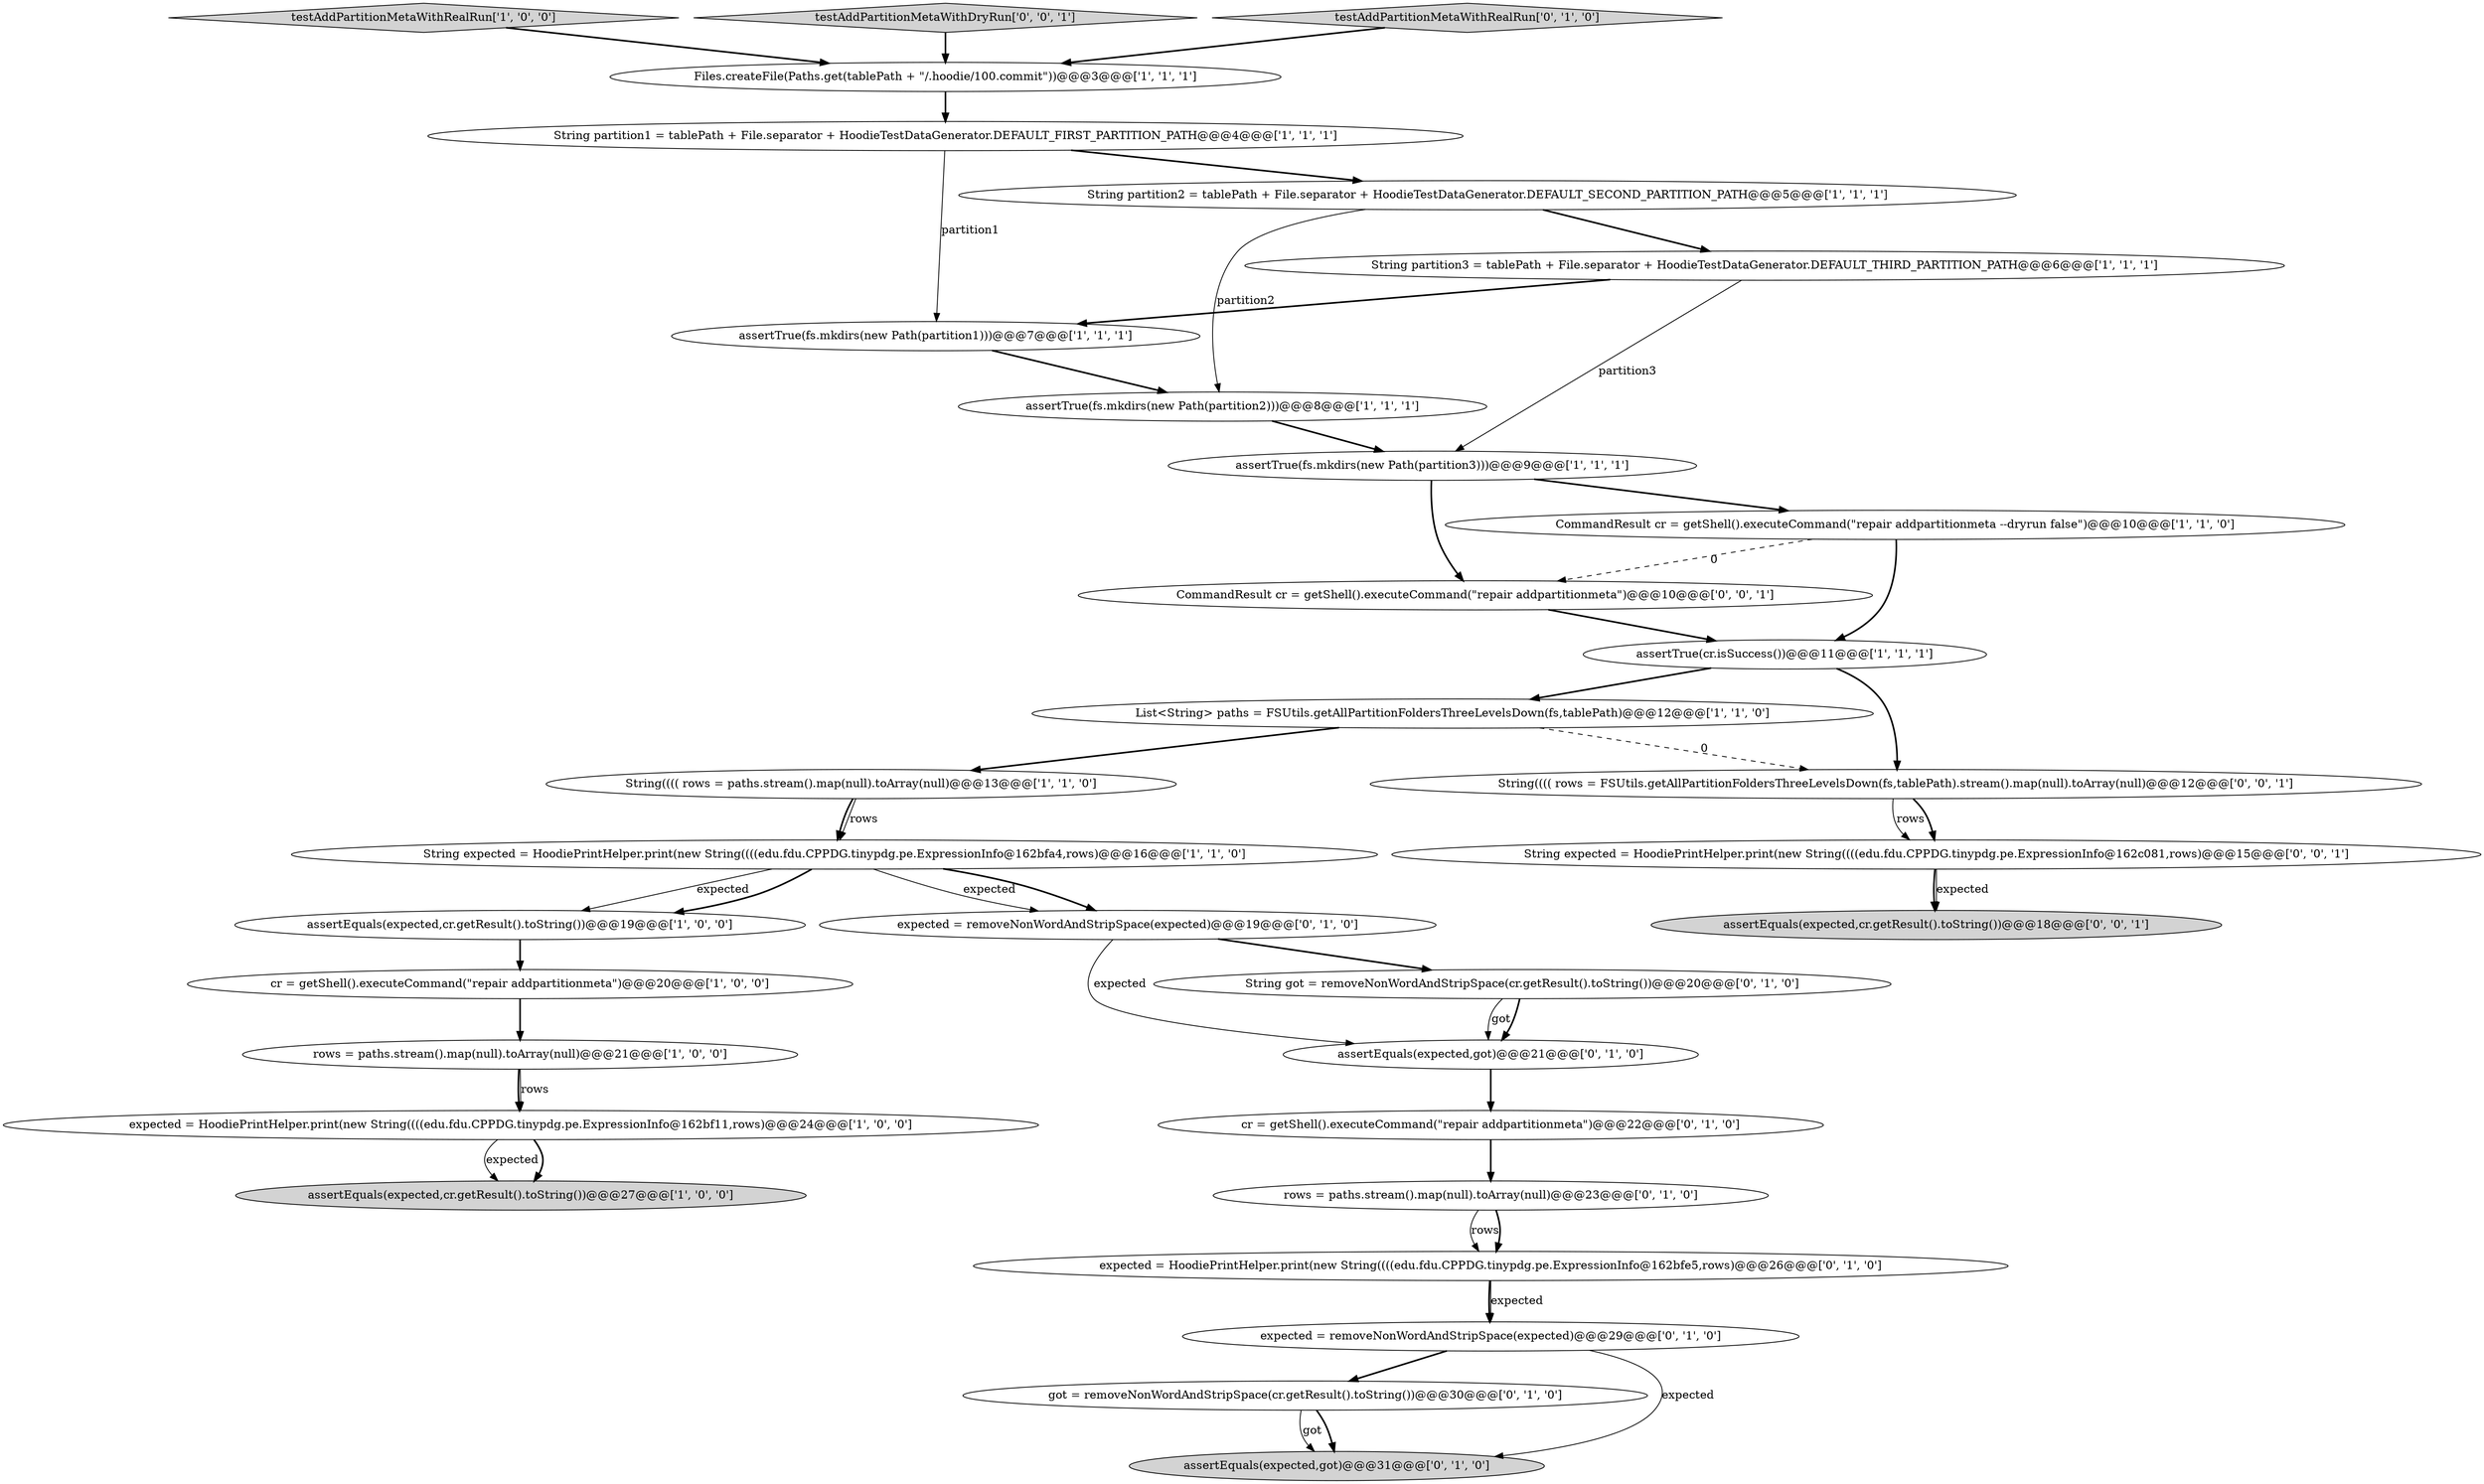 digraph {
13 [style = filled, label = "testAddPartitionMetaWithRealRun['1', '0', '0']", fillcolor = lightgray, shape = diamond image = "AAA0AAABBB1BBB"];
17 [style = filled, label = "String partition1 = tablePath + File.separator + HoodieTestDataGenerator.DEFAULT_FIRST_PARTITION_PATH@@@4@@@['1', '1', '1']", fillcolor = white, shape = ellipse image = "AAA0AAABBB1BBB"];
18 [style = filled, label = "String got = removeNonWordAndStripSpace(cr.getResult().toString())@@@20@@@['0', '1', '0']", fillcolor = white, shape = ellipse image = "AAA1AAABBB2BBB"];
15 [style = filled, label = "assertTrue(fs.mkdirs(new Path(partition1)))@@@7@@@['1', '1', '1']", fillcolor = white, shape = ellipse image = "AAA0AAABBB1BBB"];
4 [style = filled, label = "String partition2 = tablePath + File.separator + HoodieTestDataGenerator.DEFAULT_SECOND_PARTITION_PATH@@@5@@@['1', '1', '1']", fillcolor = white, shape = ellipse image = "AAA0AAABBB1BBB"];
8 [style = filled, label = "List<String> paths = FSUtils.getAllPartitionFoldersThreeLevelsDown(fs,tablePath)@@@12@@@['1', '1', '0']", fillcolor = white, shape = ellipse image = "AAA0AAABBB1BBB"];
29 [style = filled, label = "String expected = HoodiePrintHelper.print(new String((((edu.fdu.CPPDG.tinypdg.pe.ExpressionInfo@162c081,rows)@@@15@@@['0', '0', '1']", fillcolor = white, shape = ellipse image = "AAA0AAABBB3BBB"];
31 [style = filled, label = "CommandResult cr = getShell().executeCommand(\"repair addpartitionmeta\")@@@10@@@['0', '0', '1']", fillcolor = white, shape = ellipse image = "AAA0AAABBB3BBB"];
1 [style = filled, label = "assertEquals(expected,cr.getResult().toString())@@@19@@@['1', '0', '0']", fillcolor = white, shape = ellipse image = "AAA0AAABBB1BBB"];
27 [style = filled, label = "expected = HoodiePrintHelper.print(new String((((edu.fdu.CPPDG.tinypdg.pe.ExpressionInfo@162bfe5,rows)@@@26@@@['0', '1', '0']", fillcolor = white, shape = ellipse image = "AAA0AAABBB2BBB"];
10 [style = filled, label = "Files.createFile(Paths.get(tablePath + \"/.hoodie/100.commit\"))@@@3@@@['1', '1', '1']", fillcolor = white, shape = ellipse image = "AAA0AAABBB1BBB"];
9 [style = filled, label = "cr = getShell().executeCommand(\"repair addpartitionmeta\")@@@20@@@['1', '0', '0']", fillcolor = white, shape = ellipse image = "AAA0AAABBB1BBB"];
30 [style = filled, label = "String(((( rows = FSUtils.getAllPartitionFoldersThreeLevelsDown(fs,tablePath).stream().map(null).toArray(null)@@@12@@@['0', '0', '1']", fillcolor = white, shape = ellipse image = "AAA0AAABBB3BBB"];
0 [style = filled, label = "rows = paths.stream().map(null).toArray(null)@@@21@@@['1', '0', '0']", fillcolor = white, shape = ellipse image = "AAA0AAABBB1BBB"];
26 [style = filled, label = "rows = paths.stream().map(null).toArray(null)@@@23@@@['0', '1', '0']", fillcolor = white, shape = ellipse image = "AAA0AAABBB2BBB"];
7 [style = filled, label = "CommandResult cr = getShell().executeCommand(\"repair addpartitionmeta --dryrun false\")@@@10@@@['1', '1', '0']", fillcolor = white, shape = ellipse image = "AAA0AAABBB1BBB"];
22 [style = filled, label = "cr = getShell().executeCommand(\"repair addpartitionmeta\")@@@22@@@['0', '1', '0']", fillcolor = white, shape = ellipse image = "AAA0AAABBB2BBB"];
24 [style = filled, label = "got = removeNonWordAndStripSpace(cr.getResult().toString())@@@30@@@['0', '1', '0']", fillcolor = white, shape = ellipse image = "AAA1AAABBB2BBB"];
32 [style = filled, label = "testAddPartitionMetaWithDryRun['0', '0', '1']", fillcolor = lightgray, shape = diamond image = "AAA0AAABBB3BBB"];
25 [style = filled, label = "testAddPartitionMetaWithRealRun['0', '1', '0']", fillcolor = lightgray, shape = diamond image = "AAA0AAABBB2BBB"];
16 [style = filled, label = "expected = HoodiePrintHelper.print(new String((((edu.fdu.CPPDG.tinypdg.pe.ExpressionInfo@162bf11,rows)@@@24@@@['1', '0', '0']", fillcolor = white, shape = ellipse image = "AAA0AAABBB1BBB"];
28 [style = filled, label = "assertEquals(expected,cr.getResult().toString())@@@18@@@['0', '0', '1']", fillcolor = lightgray, shape = ellipse image = "AAA0AAABBB3BBB"];
2 [style = filled, label = "assertEquals(expected,cr.getResult().toString())@@@27@@@['1', '0', '0']", fillcolor = lightgray, shape = ellipse image = "AAA0AAABBB1BBB"];
6 [style = filled, label = "String(((( rows = paths.stream().map(null).toArray(null)@@@13@@@['1', '1', '0']", fillcolor = white, shape = ellipse image = "AAA0AAABBB1BBB"];
19 [style = filled, label = "expected = removeNonWordAndStripSpace(expected)@@@19@@@['0', '1', '0']", fillcolor = white, shape = ellipse image = "AAA0AAABBB2BBB"];
12 [style = filled, label = "assertTrue(cr.isSuccess())@@@11@@@['1', '1', '1']", fillcolor = white, shape = ellipse image = "AAA0AAABBB1BBB"];
14 [style = filled, label = "String partition3 = tablePath + File.separator + HoodieTestDataGenerator.DEFAULT_THIRD_PARTITION_PATH@@@6@@@['1', '1', '1']", fillcolor = white, shape = ellipse image = "AAA0AAABBB1BBB"];
3 [style = filled, label = "String expected = HoodiePrintHelper.print(new String((((edu.fdu.CPPDG.tinypdg.pe.ExpressionInfo@162bfa4,rows)@@@16@@@['1', '1', '0']", fillcolor = white, shape = ellipse image = "AAA0AAABBB1BBB"];
11 [style = filled, label = "assertTrue(fs.mkdirs(new Path(partition2)))@@@8@@@['1', '1', '1']", fillcolor = white, shape = ellipse image = "AAA0AAABBB1BBB"];
23 [style = filled, label = "assertEquals(expected,got)@@@31@@@['0', '1', '0']", fillcolor = lightgray, shape = ellipse image = "AAA1AAABBB2BBB"];
5 [style = filled, label = "assertTrue(fs.mkdirs(new Path(partition3)))@@@9@@@['1', '1', '1']", fillcolor = white, shape = ellipse image = "AAA0AAABBB1BBB"];
21 [style = filled, label = "assertEquals(expected,got)@@@21@@@['0', '1', '0']", fillcolor = white, shape = ellipse image = "AAA1AAABBB2BBB"];
20 [style = filled, label = "expected = removeNonWordAndStripSpace(expected)@@@29@@@['0', '1', '0']", fillcolor = white, shape = ellipse image = "AAA0AAABBB2BBB"];
1->9 [style = bold, label=""];
20->23 [style = solid, label="expected"];
3->1 [style = solid, label="expected"];
21->22 [style = bold, label=""];
10->17 [style = bold, label=""];
24->23 [style = bold, label=""];
7->31 [style = dashed, label="0"];
25->10 [style = bold, label=""];
18->21 [style = solid, label="got"];
0->16 [style = solid, label="rows"];
29->28 [style = bold, label=""];
3->19 [style = solid, label="expected"];
14->5 [style = solid, label="partition3"];
26->27 [style = solid, label="rows"];
9->0 [style = bold, label=""];
8->6 [style = bold, label=""];
31->12 [style = bold, label=""];
26->27 [style = bold, label=""];
27->20 [style = bold, label=""];
12->30 [style = bold, label=""];
3->1 [style = bold, label=""];
30->29 [style = solid, label="rows"];
5->31 [style = bold, label=""];
16->2 [style = bold, label=""];
17->4 [style = bold, label=""];
8->30 [style = dashed, label="0"];
7->12 [style = bold, label=""];
22->26 [style = bold, label=""];
19->21 [style = solid, label="expected"];
15->11 [style = bold, label=""];
32->10 [style = bold, label=""];
16->2 [style = solid, label="expected"];
6->3 [style = bold, label=""];
3->19 [style = bold, label=""];
29->28 [style = solid, label="expected"];
17->15 [style = solid, label="partition1"];
6->3 [style = solid, label="rows"];
4->14 [style = bold, label=""];
18->21 [style = bold, label=""];
20->24 [style = bold, label=""];
24->23 [style = solid, label="got"];
13->10 [style = bold, label=""];
4->11 [style = solid, label="partition2"];
27->20 [style = solid, label="expected"];
14->15 [style = bold, label=""];
12->8 [style = bold, label=""];
19->18 [style = bold, label=""];
5->7 [style = bold, label=""];
11->5 [style = bold, label=""];
30->29 [style = bold, label=""];
0->16 [style = bold, label=""];
}

